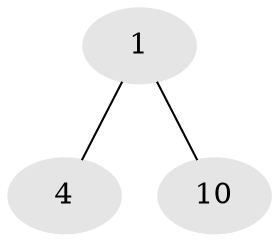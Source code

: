 // Generated by graph-tools (version 1.1) at 2025/46/02/15/25 05:46:28]
// undirected, 3 vertices, 2 edges
graph export_dot {
graph [start="1"]
  node [color=gray90,style=filled];
  1 [super="+2+3+5+6"];
  4 [super="+7+12+18+19"];
  10 [super="+11+14+15+16"];
  1 -- 4;
  1 -- 10;
}
